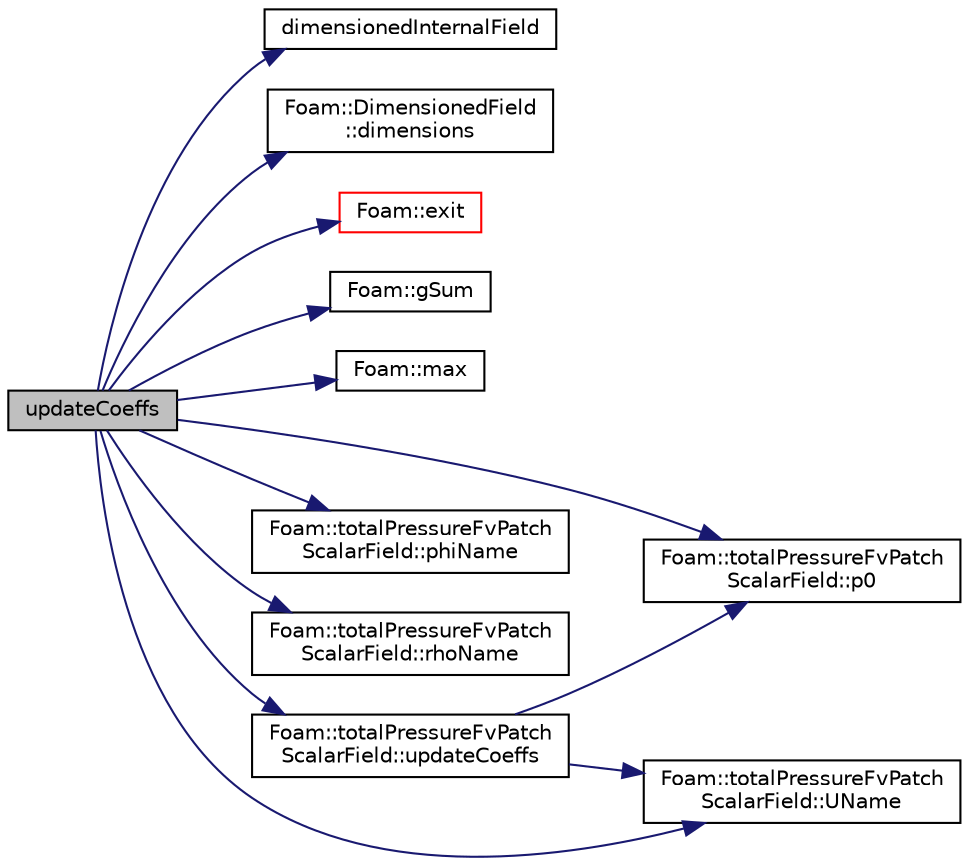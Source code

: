 digraph "updateCoeffs"
{
  bgcolor="transparent";
  edge [fontname="Helvetica",fontsize="10",labelfontname="Helvetica",labelfontsize="10"];
  node [fontname="Helvetica",fontsize="10",shape=record];
  rankdir="LR";
  Node1 [label="updateCoeffs",height=0.2,width=0.4,color="black", fillcolor="grey75", style="filled", fontcolor="black"];
  Node1 -> Node2 [color="midnightblue",fontsize="10",style="solid",fontname="Helvetica"];
  Node2 [label="dimensionedInternalField",height=0.2,width=0.4,color="black",URL="$a03120.html#a942cd19121a46cdc649099eb27c74b18"];
  Node1 -> Node3 [color="midnightblue",fontsize="10",style="solid",fontname="Helvetica"];
  Node3 [label="Foam::DimensionedField\l::dimensions",height=0.2,width=0.4,color="black",URL="$a00533.html#a6098093e7de06370342a85cfae8b31f5",tooltip="Return dimensions. "];
  Node1 -> Node4 [color="midnightblue",fontsize="10",style="solid",fontname="Helvetica"];
  Node4 [label="Foam::exit",height=0.2,width=0.4,color="red",URL="$a10725.html#a06ca7250d8e89caf05243ec094843642"];
  Node1 -> Node5 [color="midnightblue",fontsize="10",style="solid",fontname="Helvetica"];
  Node5 [label="Foam::gSum",height=0.2,width=0.4,color="black",URL="$a10725.html#a11b1ebb4c53ad062332767d75ca96328"];
  Node1 -> Node6 [color="midnightblue",fontsize="10",style="solid",fontname="Helvetica"];
  Node6 [label="Foam::max",height=0.2,width=0.4,color="black",URL="$a10725.html#ac993e906cf2774ae77e666bc24e81733"];
  Node1 -> Node7 [color="midnightblue",fontsize="10",style="solid",fontname="Helvetica"];
  Node7 [label="Foam::totalPressureFvPatch\lScalarField::p0",height=0.2,width=0.4,color="black",URL="$a02638.html#a31895a1d12a7bbf063e11fb20c388588",tooltip="Return the total pressure. "];
  Node1 -> Node8 [color="midnightblue",fontsize="10",style="solid",fontname="Helvetica"];
  Node8 [label="Foam::totalPressureFvPatch\lScalarField::phiName",height=0.2,width=0.4,color="black",URL="$a02638.html#ae4cd641c8be6fbf6ca69634f4b3aca6f",tooltip="Return the name of the flux field. "];
  Node1 -> Node9 [color="midnightblue",fontsize="10",style="solid",fontname="Helvetica"];
  Node9 [label="Foam::totalPressureFvPatch\lScalarField::rhoName",height=0.2,width=0.4,color="black",URL="$a02638.html#a20e8a18824dedffde27512c12c6bbfc0",tooltip="Return the name of the density field. "];
  Node1 -> Node10 [color="midnightblue",fontsize="10",style="solid",fontname="Helvetica"];
  Node10 [label="Foam::totalPressureFvPatch\lScalarField::UName",height=0.2,width=0.4,color="black",URL="$a02638.html#ae44ecf1c893ab89abf958078a8aa390e",tooltip="Return the name of the velocity field. "];
  Node1 -> Node11 [color="midnightblue",fontsize="10",style="solid",fontname="Helvetica"];
  Node11 [label="Foam::totalPressureFvPatch\lScalarField::updateCoeffs",height=0.2,width=0.4,color="black",URL="$a02638.html#a7e24eafac629d3733181cd942d4c902f",tooltip="Update the coefficients associated with the patch field. "];
  Node11 -> Node7 [color="midnightblue",fontsize="10",style="solid",fontname="Helvetica"];
  Node11 -> Node10 [color="midnightblue",fontsize="10",style="solid",fontname="Helvetica"];
}
